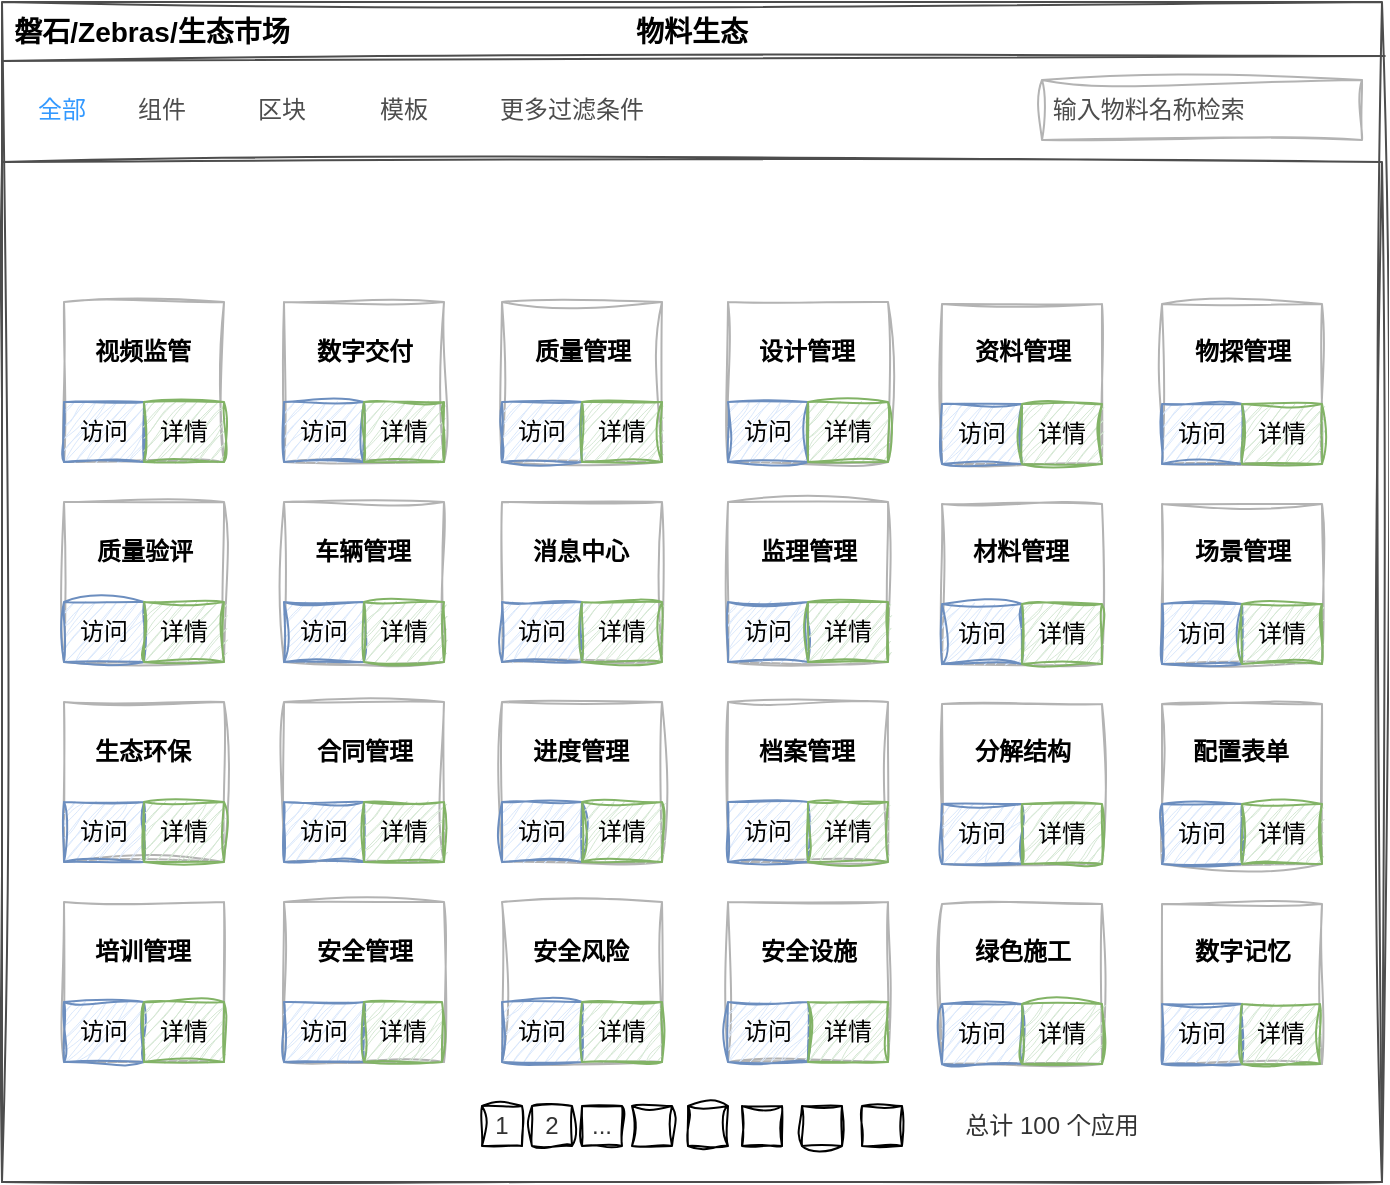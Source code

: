 <mxfile version="23.1.5" type="github">
  <diagram name="第 1 页" id="OyjIwlZL_Nj2LDqeHZL8">
    <mxGraphModel dx="1259" dy="702" grid="1" gridSize="10" guides="1" tooltips="1" connect="1" arrows="1" fold="1" page="1" pageScale="1" pageWidth="827" pageHeight="1169" math="0" shadow="0">
      <root>
        <mxCell id="0" />
        <mxCell id="1" parent="0" />
        <mxCell id="6N8xe3_TxVTpXBkaAM9S-1" value="" style="rounded=0;whiteSpace=wrap;html=1;fillColor=none;strokeColor=#4D4D4D;shadow=0;sketch=1;curveFitting=1;jiggle=2;" vertex="1" parent="1">
          <mxGeometry x="60" y="140" width="690" height="590" as="geometry" />
        </mxCell>
        <mxCell id="6N8xe3_TxVTpXBkaAM9S-2" value="" style="rounded=0;whiteSpace=wrap;html=1;fillColor=none;strokeColor=#4D4D4D;shadow=0;sketch=1;curveFitting=1;jiggle=2;" vertex="1" parent="1">
          <mxGeometry x="60" y="220" width="690" height="510" as="geometry" />
        </mxCell>
        <mxCell id="6N8xe3_TxVTpXBkaAM9S-4" value="物料生态" style="text;html=1;align=center;verticalAlign=middle;whiteSpace=wrap;rounded=0;fontSize=14;fontStyle=1;shadow=0;sketch=1;curveFitting=1;jiggle=2;" vertex="1" parent="1">
          <mxGeometry x="375" y="140" width="60" height="30" as="geometry" />
        </mxCell>
        <mxCell id="6N8xe3_TxVTpXBkaAM9S-5" value="磐石/Zebras/生态市场" style="text;html=1;align=center;verticalAlign=middle;whiteSpace=wrap;rounded=0;fontSize=14;fontStyle=1;shadow=0;sketch=1;curveFitting=1;jiggle=2;" vertex="1" parent="1">
          <mxGeometry x="60" y="140" width="150" height="30" as="geometry" />
        </mxCell>
        <mxCell id="6N8xe3_TxVTpXBkaAM9S-6" value="&lt;font color=&quot;#4d4d4d&quot;&gt;&amp;nbsp;输入物料名称检索&lt;/font&gt;" style="text;html=1;align=left;verticalAlign=middle;whiteSpace=wrap;rounded=0;strokeColor=#B3B3B3;shadow=0;sketch=1;curveFitting=1;jiggle=2;" vertex="1" parent="1">
          <mxGeometry x="580" y="179" width="160" height="30" as="geometry" />
        </mxCell>
        <mxCell id="6N8xe3_TxVTpXBkaAM9S-7" value="全部" style="text;html=1;align=center;verticalAlign=middle;whiteSpace=wrap;rounded=0;fontColor=#3399FF;shadow=0;sketch=1;curveFitting=1;jiggle=2;" vertex="1" parent="1">
          <mxGeometry x="60" y="179" width="60" height="30" as="geometry" />
        </mxCell>
        <mxCell id="6N8xe3_TxVTpXBkaAM9S-8" value="组件" style="text;html=1;align=center;verticalAlign=middle;whiteSpace=wrap;rounded=0;fontColor=#4D4D4D;shadow=0;sketch=1;curveFitting=1;jiggle=2;" vertex="1" parent="1">
          <mxGeometry x="120" y="179" width="40" height="30" as="geometry" />
        </mxCell>
        <mxCell id="6N8xe3_TxVTpXBkaAM9S-9" value="&lt;font&gt;区块&lt;/font&gt;" style="text;html=1;align=center;verticalAlign=middle;whiteSpace=wrap;rounded=0;shadow=0;fontColor=#4D4D4D;sketch=1;curveFitting=1;jiggle=2;" vertex="1" parent="1">
          <mxGeometry x="180" y="179" width="40" height="30" as="geometry" />
        </mxCell>
        <mxCell id="6N8xe3_TxVTpXBkaAM9S-10" value="&lt;font&gt;模板&lt;/font&gt;" style="text;html=1;align=center;verticalAlign=middle;whiteSpace=wrap;rounded=0;shadow=0;fontColor=#4D4D4D;sketch=1;curveFitting=1;jiggle=2;" vertex="1" parent="1">
          <mxGeometry x="241" y="179" width="40" height="30" as="geometry" />
        </mxCell>
        <mxCell id="6N8xe3_TxVTpXBkaAM9S-12" value="" style="whiteSpace=wrap;html=1;aspect=fixed;fillColor=none;shadow=0;fontColor=#333333;sketch=1;curveFitting=1;jiggle=2;" vertex="1" parent="1">
          <mxGeometry x="403" y="692" width="20" height="20" as="geometry" />
        </mxCell>
        <mxCell id="6N8xe3_TxVTpXBkaAM9S-13" value="" style="whiteSpace=wrap;html=1;aspect=fixed;fillColor=none;shadow=0;fontColor=#333333;sketch=1;curveFitting=1;jiggle=2;" vertex="1" parent="1">
          <mxGeometry x="375" y="692" width="20" height="20" as="geometry" />
        </mxCell>
        <mxCell id="6N8xe3_TxVTpXBkaAM9S-14" value="..." style="whiteSpace=wrap;html=1;aspect=fixed;fillColor=none;shadow=0;fontColor=#333333;sketch=1;curveFitting=1;jiggle=2;" vertex="1" parent="1">
          <mxGeometry x="350" y="692" width="20" height="20" as="geometry" />
        </mxCell>
        <mxCell id="6N8xe3_TxVTpXBkaAM9S-15" value="2" style="whiteSpace=wrap;html=1;aspect=fixed;fillColor=none;shadow=0;fontColor=#333333;sketch=1;curveFitting=1;jiggle=2;" vertex="1" parent="1">
          <mxGeometry x="325" y="692" width="20" height="20" as="geometry" />
        </mxCell>
        <mxCell id="6N8xe3_TxVTpXBkaAM9S-16" value="1" style="whiteSpace=wrap;html=1;aspect=fixed;fillColor=none;shadow=0;fontColor=#333333;sketch=1;curveFitting=1;jiggle=2;" vertex="1" parent="1">
          <mxGeometry x="300" y="692" width="20" height="20" as="geometry" />
        </mxCell>
        <mxCell id="6N8xe3_TxVTpXBkaAM9S-17" value="" style="whiteSpace=wrap;html=1;aspect=fixed;fillColor=none;shadow=0;fontColor=#333333;sketch=1;curveFitting=1;jiggle=2;" vertex="1" parent="1">
          <mxGeometry x="430" y="692" width="20" height="20" as="geometry" />
        </mxCell>
        <mxCell id="6N8xe3_TxVTpXBkaAM9S-18" value="" style="whiteSpace=wrap;html=1;aspect=fixed;fillColor=none;shadow=0;fontColor=#333333;sketch=1;curveFitting=1;jiggle=2;" vertex="1" parent="1">
          <mxGeometry x="460" y="692" width="20" height="20" as="geometry" />
        </mxCell>
        <mxCell id="6N8xe3_TxVTpXBkaAM9S-19" value="" style="whiteSpace=wrap;html=1;aspect=fixed;fillColor=none;shadow=0;fontColor=#333333;sketch=1;curveFitting=1;jiggle=2;" vertex="1" parent="1">
          <mxGeometry x="490" y="692" width="20" height="20" as="geometry" />
        </mxCell>
        <mxCell id="6N8xe3_TxVTpXBkaAM9S-20" value="总计 100 个应用" style="text;html=1;align=center;verticalAlign=middle;whiteSpace=wrap;rounded=0;shadow=0;fontColor=#333333;sketch=1;curveFitting=1;jiggle=2;" vertex="1" parent="1">
          <mxGeometry x="530" y="687" width="110" height="30" as="geometry" />
        </mxCell>
        <mxCell id="6N8xe3_TxVTpXBkaAM9S-21" value="" style="endArrow=none;html=1;rounded=0;entryX=1.002;entryY=0.034;entryDx=0;entryDy=0;entryPerimeter=0;exitX=0;exitY=0.75;exitDx=0;exitDy=0;strokeColor=#4D4D4D;shadow=0;sketch=1;curveFitting=1;jiggle=2;" edge="1" parent="1">
          <mxGeometry width="50" height="50" relative="1" as="geometry">
            <mxPoint x="60" y="169.5" as="sourcePoint" />
            <mxPoint x="751.38" y="167.06" as="targetPoint" />
          </mxGeometry>
        </mxCell>
        <mxCell id="6N8xe3_TxVTpXBkaAM9S-22" value="" style="whiteSpace=wrap;html=1;aspect=fixed;fillColor=none;strokeColor=#B3B3B3;sketch=1;curveFitting=1;jiggle=2;shadow=0;" vertex="1" parent="1">
          <mxGeometry x="91" y="290" width="80" height="80" as="geometry" />
        </mxCell>
        <mxCell id="6N8xe3_TxVTpXBkaAM9S-23" value="" style="whiteSpace=wrap;html=1;aspect=fixed;fillColor=none;strokeColor=#B3B3B3;sketch=1;curveFitting=1;jiggle=2;shadow=0;" vertex="1" parent="1">
          <mxGeometry x="201" y="290" width="80" height="80" as="geometry" />
        </mxCell>
        <mxCell id="6N8xe3_TxVTpXBkaAM9S-24" value="" style="whiteSpace=wrap;html=1;aspect=fixed;fillColor=none;strokeColor=#B3B3B3;sketch=1;curveFitting=1;jiggle=2;shadow=0;" vertex="1" parent="1">
          <mxGeometry x="91" y="390" width="80" height="80" as="geometry" />
        </mxCell>
        <mxCell id="6N8xe3_TxVTpXBkaAM9S-25" value="" style="whiteSpace=wrap;html=1;aspect=fixed;fillColor=none;strokeColor=#B3B3B3;sketch=1;curveFitting=1;jiggle=2;shadow=0;" vertex="1" parent="1">
          <mxGeometry x="201" y="390" width="80" height="80" as="geometry" />
        </mxCell>
        <mxCell id="6N8xe3_TxVTpXBkaAM9S-26" value="" style="whiteSpace=wrap;html=1;aspect=fixed;fillColor=none;strokeColor=#B3B3B3;sketch=1;curveFitting=1;jiggle=2;shadow=0;" vertex="1" parent="1">
          <mxGeometry x="91" y="490" width="80" height="80" as="geometry" />
        </mxCell>
        <mxCell id="6N8xe3_TxVTpXBkaAM9S-27" value="" style="whiteSpace=wrap;html=1;aspect=fixed;fillColor=none;strokeColor=#B3B3B3;sketch=1;curveFitting=1;jiggle=2;shadow=0;" vertex="1" parent="1">
          <mxGeometry x="91" y="590" width="80" height="80" as="geometry" />
        </mxCell>
        <mxCell id="6N8xe3_TxVTpXBkaAM9S-28" value="" style="whiteSpace=wrap;html=1;aspect=fixed;fillColor=none;strokeColor=#B3B3B3;sketch=1;curveFitting=1;jiggle=2;shadow=0;" vertex="1" parent="1">
          <mxGeometry x="201" y="490" width="80" height="80" as="geometry" />
        </mxCell>
        <mxCell id="6N8xe3_TxVTpXBkaAM9S-29" value="" style="whiteSpace=wrap;html=1;aspect=fixed;fillColor=none;strokeColor=#B3B3B3;sketch=1;curveFitting=1;jiggle=2;shadow=0;" vertex="1" parent="1">
          <mxGeometry x="201" y="590" width="80" height="80" as="geometry" />
        </mxCell>
        <mxCell id="6N8xe3_TxVTpXBkaAM9S-30" value="访问" style="rounded=0;whiteSpace=wrap;html=1;strokeColor=#6c8ebf;fillColor=#dae8fc;sketch=1;curveFitting=1;jiggle=2;shadow=0;" vertex="1" parent="1">
          <mxGeometry x="91" y="340" width="40" height="30" as="geometry" />
        </mxCell>
        <mxCell id="6N8xe3_TxVTpXBkaAM9S-31" value="详情" style="rounded=0;whiteSpace=wrap;html=1;strokeColor=#82b366;fillColor=#d5e8d4;sketch=1;curveFitting=1;jiggle=2;shadow=0;" vertex="1" parent="1">
          <mxGeometry x="131" y="340" width="40" height="30" as="geometry" />
        </mxCell>
        <mxCell id="6N8xe3_TxVTpXBkaAM9S-32" value="访问" style="rounded=0;whiteSpace=wrap;html=1;strokeColor=#6c8ebf;fillColor=#dae8fc;sketch=1;curveFitting=1;jiggle=2;shadow=0;" vertex="1" parent="1">
          <mxGeometry x="91" y="440" width="40" height="30" as="geometry" />
        </mxCell>
        <mxCell id="6N8xe3_TxVTpXBkaAM9S-33" value="详情" style="rounded=0;whiteSpace=wrap;html=1;strokeColor=#82b366;fillColor=#d5e8d4;sketch=1;curveFitting=1;jiggle=2;shadow=0;" vertex="1" parent="1">
          <mxGeometry x="131" y="440" width="40" height="30" as="geometry" />
        </mxCell>
        <mxCell id="6N8xe3_TxVTpXBkaAM9S-34" value="访问" style="rounded=0;whiteSpace=wrap;html=1;strokeColor=#6c8ebf;fillColor=#dae8fc;sketch=1;curveFitting=1;jiggle=2;shadow=0;" vertex="1" parent="1">
          <mxGeometry x="91" y="540" width="40" height="30" as="geometry" />
        </mxCell>
        <mxCell id="6N8xe3_TxVTpXBkaAM9S-35" value="详情" style="rounded=0;whiteSpace=wrap;html=1;strokeColor=#82b366;fillColor=#d5e8d4;sketch=1;curveFitting=1;jiggle=2;shadow=0;" vertex="1" parent="1">
          <mxGeometry x="131" y="540" width="40" height="30" as="geometry" />
        </mxCell>
        <mxCell id="6N8xe3_TxVTpXBkaAM9S-36" value="访问" style="rounded=0;whiteSpace=wrap;html=1;strokeColor=#6c8ebf;fillColor=#dae8fc;sketch=1;curveFitting=1;jiggle=2;shadow=0;" vertex="1" parent="1">
          <mxGeometry x="91" y="640" width="40" height="30" as="geometry" />
        </mxCell>
        <mxCell id="6N8xe3_TxVTpXBkaAM9S-37" value="详情" style="rounded=0;whiteSpace=wrap;html=1;strokeColor=#82b366;fillColor=#d5e8d4;sketch=1;curveFitting=1;jiggle=2;shadow=0;" vertex="1" parent="1">
          <mxGeometry x="131" y="640" width="40" height="30" as="geometry" />
        </mxCell>
        <mxCell id="6N8xe3_TxVTpXBkaAM9S-38" value="访问" style="rounded=0;whiteSpace=wrap;html=1;strokeColor=#6c8ebf;fillColor=#dae8fc;sketch=1;curveFitting=1;jiggle=2;shadow=0;" vertex="1" parent="1">
          <mxGeometry x="201" y="640" width="40" height="30" as="geometry" />
        </mxCell>
        <mxCell id="6N8xe3_TxVTpXBkaAM9S-39" value="详情" style="rounded=0;whiteSpace=wrap;html=1;strokeColor=#82b366;fillColor=#d5e8d4;sketch=1;curveFitting=1;jiggle=2;shadow=0;" vertex="1" parent="1">
          <mxGeometry x="241" y="640" width="39" height="30" as="geometry" />
        </mxCell>
        <mxCell id="6N8xe3_TxVTpXBkaAM9S-40" value="访问" style="rounded=0;whiteSpace=wrap;html=1;strokeColor=#6c8ebf;fillColor=#dae8fc;sketch=1;curveFitting=1;jiggle=2;shadow=0;" vertex="1" parent="1">
          <mxGeometry x="201" y="540" width="40" height="30" as="geometry" />
        </mxCell>
        <mxCell id="6N8xe3_TxVTpXBkaAM9S-41" value="详情" style="rounded=0;whiteSpace=wrap;html=1;strokeColor=#82b366;fillColor=#d5e8d4;sketch=1;curveFitting=1;jiggle=2;shadow=0;" vertex="1" parent="1">
          <mxGeometry x="241" y="540" width="40" height="30" as="geometry" />
        </mxCell>
        <mxCell id="6N8xe3_TxVTpXBkaAM9S-42" value="访问" style="rounded=0;whiteSpace=wrap;html=1;strokeColor=#6c8ebf;fillColor=#dae8fc;sketch=1;curveFitting=1;jiggle=2;shadow=0;" vertex="1" parent="1">
          <mxGeometry x="201" y="440" width="40" height="30" as="geometry" />
        </mxCell>
        <mxCell id="6N8xe3_TxVTpXBkaAM9S-43" value="详情" style="rounded=0;whiteSpace=wrap;html=1;strokeColor=#82b366;fillColor=#d5e8d4;sketch=1;curveFitting=1;jiggle=2;shadow=0;" vertex="1" parent="1">
          <mxGeometry x="241" y="440" width="40" height="30" as="geometry" />
        </mxCell>
        <mxCell id="6N8xe3_TxVTpXBkaAM9S-44" value="访问" style="rounded=0;whiteSpace=wrap;html=1;strokeColor=#6c8ebf;fillColor=#dae8fc;sketch=1;curveFitting=1;jiggle=2;shadow=0;" vertex="1" parent="1">
          <mxGeometry x="201" y="340" width="40" height="30" as="geometry" />
        </mxCell>
        <mxCell id="6N8xe3_TxVTpXBkaAM9S-45" value="详情" style="rounded=0;whiteSpace=wrap;html=1;strokeColor=#82b366;fillColor=#d5e8d4;sketch=1;curveFitting=1;jiggle=2;shadow=0;" vertex="1" parent="1">
          <mxGeometry x="241" y="340" width="40" height="30" as="geometry" />
        </mxCell>
        <mxCell id="6N8xe3_TxVTpXBkaAM9S-46" value="" style="whiteSpace=wrap;html=1;aspect=fixed;fillColor=none;strokeColor=#B3B3B3;sketch=1;curveFitting=1;jiggle=2;shadow=0;" vertex="1" parent="1">
          <mxGeometry x="310" y="290" width="80" height="80" as="geometry" />
        </mxCell>
        <mxCell id="6N8xe3_TxVTpXBkaAM9S-47" value="" style="whiteSpace=wrap;html=1;aspect=fixed;fillColor=none;strokeColor=#B3B3B3;sketch=1;curveFitting=1;jiggle=2;shadow=0;" vertex="1" parent="1">
          <mxGeometry x="423" y="290" width="80" height="80" as="geometry" />
        </mxCell>
        <mxCell id="6N8xe3_TxVTpXBkaAM9S-48" value="" style="whiteSpace=wrap;html=1;aspect=fixed;fillColor=none;strokeColor=#B3B3B3;sketch=1;curveFitting=1;jiggle=2;shadow=0;" vertex="1" parent="1">
          <mxGeometry x="310" y="390" width="80" height="80" as="geometry" />
        </mxCell>
        <mxCell id="6N8xe3_TxVTpXBkaAM9S-49" value="" style="whiteSpace=wrap;html=1;aspect=fixed;fillColor=none;strokeColor=#B3B3B3;sketch=1;curveFitting=1;jiggle=2;shadow=0;" vertex="1" parent="1">
          <mxGeometry x="423" y="390" width="80" height="80" as="geometry" />
        </mxCell>
        <mxCell id="6N8xe3_TxVTpXBkaAM9S-50" value="" style="whiteSpace=wrap;html=1;aspect=fixed;fillColor=none;strokeColor=#B3B3B3;sketch=1;curveFitting=1;jiggle=2;shadow=0;" vertex="1" parent="1">
          <mxGeometry x="310" y="490" width="80" height="80" as="geometry" />
        </mxCell>
        <mxCell id="6N8xe3_TxVTpXBkaAM9S-51" value="" style="whiteSpace=wrap;html=1;aspect=fixed;fillColor=none;strokeColor=#B3B3B3;sketch=1;curveFitting=1;jiggle=2;shadow=0;" vertex="1" parent="1">
          <mxGeometry x="310" y="590" width="80" height="80" as="geometry" />
        </mxCell>
        <mxCell id="6N8xe3_TxVTpXBkaAM9S-52" value="" style="whiteSpace=wrap;html=1;aspect=fixed;fillColor=none;strokeColor=#B3B3B3;sketch=1;curveFitting=1;jiggle=2;shadow=0;" vertex="1" parent="1">
          <mxGeometry x="423" y="490" width="80" height="80" as="geometry" />
        </mxCell>
        <mxCell id="6N8xe3_TxVTpXBkaAM9S-53" value="" style="whiteSpace=wrap;html=1;aspect=fixed;fillColor=none;strokeColor=#B3B3B3;sketch=1;curveFitting=1;jiggle=2;shadow=0;" vertex="1" parent="1">
          <mxGeometry x="423" y="590" width="80" height="80" as="geometry" />
        </mxCell>
        <mxCell id="6N8xe3_TxVTpXBkaAM9S-54" value="访问" style="rounded=0;whiteSpace=wrap;html=1;strokeColor=#6c8ebf;fillColor=#dae8fc;sketch=1;curveFitting=1;jiggle=2;shadow=0;" vertex="1" parent="1">
          <mxGeometry x="310" y="340" width="40" height="30" as="geometry" />
        </mxCell>
        <mxCell id="6N8xe3_TxVTpXBkaAM9S-55" value="详情" style="rounded=0;whiteSpace=wrap;html=1;strokeColor=#82b366;fillColor=#d5e8d4;sketch=1;curveFitting=1;jiggle=2;shadow=0;" vertex="1" parent="1">
          <mxGeometry x="350" y="340" width="40" height="30" as="geometry" />
        </mxCell>
        <mxCell id="6N8xe3_TxVTpXBkaAM9S-56" value="访问" style="rounded=0;whiteSpace=wrap;html=1;strokeColor=#6c8ebf;fillColor=#dae8fc;sketch=1;curveFitting=1;jiggle=2;shadow=0;" vertex="1" parent="1">
          <mxGeometry x="310" y="440" width="40" height="30" as="geometry" />
        </mxCell>
        <mxCell id="6N8xe3_TxVTpXBkaAM9S-57" value="详情" style="rounded=0;whiteSpace=wrap;html=1;strokeColor=#82b366;fillColor=#d5e8d4;sketch=1;curveFitting=1;jiggle=2;shadow=0;" vertex="1" parent="1">
          <mxGeometry x="350" y="440" width="40" height="30" as="geometry" />
        </mxCell>
        <mxCell id="6N8xe3_TxVTpXBkaAM9S-58" value="访问" style="rounded=0;whiteSpace=wrap;html=1;strokeColor=#6c8ebf;fillColor=#dae8fc;sketch=1;curveFitting=1;jiggle=2;shadow=0;" vertex="1" parent="1">
          <mxGeometry x="310" y="540" width="40" height="30" as="geometry" />
        </mxCell>
        <mxCell id="6N8xe3_TxVTpXBkaAM9S-59" value="详情" style="rounded=0;whiteSpace=wrap;html=1;strokeColor=#82b366;fillColor=#d5e8d4;sketch=1;curveFitting=1;jiggle=2;shadow=0;" vertex="1" parent="1">
          <mxGeometry x="350" y="540" width="40" height="30" as="geometry" />
        </mxCell>
        <mxCell id="6N8xe3_TxVTpXBkaAM9S-60" value="访问" style="rounded=0;whiteSpace=wrap;html=1;strokeColor=#6c8ebf;fillColor=#dae8fc;sketch=1;curveFitting=1;jiggle=2;shadow=0;" vertex="1" parent="1">
          <mxGeometry x="310" y="640" width="40" height="30" as="geometry" />
        </mxCell>
        <mxCell id="6N8xe3_TxVTpXBkaAM9S-61" value="详情" style="rounded=0;whiteSpace=wrap;html=1;strokeColor=#82b366;fillColor=#d5e8d4;sketch=1;curveFitting=1;jiggle=2;shadow=0;" vertex="1" parent="1">
          <mxGeometry x="350" y="640" width="40" height="30" as="geometry" />
        </mxCell>
        <mxCell id="6N8xe3_TxVTpXBkaAM9S-62" value="访问" style="rounded=0;whiteSpace=wrap;html=1;strokeColor=#6c8ebf;fillColor=#dae8fc;sketch=1;curveFitting=1;jiggle=2;shadow=0;" vertex="1" parent="1">
          <mxGeometry x="423" y="640" width="40" height="30" as="geometry" />
        </mxCell>
        <mxCell id="6N8xe3_TxVTpXBkaAM9S-63" value="详情" style="rounded=0;whiteSpace=wrap;html=1;strokeColor=#82b366;fillColor=#d5e8d4;sketch=1;curveFitting=1;jiggle=2;shadow=0;" vertex="1" parent="1">
          <mxGeometry x="463" y="640" width="40" height="30" as="geometry" />
        </mxCell>
        <mxCell id="6N8xe3_TxVTpXBkaAM9S-64" value="访问" style="rounded=0;whiteSpace=wrap;html=1;strokeColor=#6c8ebf;fillColor=#dae8fc;sketch=1;curveFitting=1;jiggle=2;shadow=0;" vertex="1" parent="1">
          <mxGeometry x="423" y="540" width="40" height="30" as="geometry" />
        </mxCell>
        <mxCell id="6N8xe3_TxVTpXBkaAM9S-65" value="详情" style="rounded=0;whiteSpace=wrap;html=1;strokeColor=#82b366;fillColor=#d5e8d4;sketch=1;curveFitting=1;jiggle=2;shadow=0;" vertex="1" parent="1">
          <mxGeometry x="463" y="540" width="40" height="30" as="geometry" />
        </mxCell>
        <mxCell id="6N8xe3_TxVTpXBkaAM9S-66" value="访问" style="rounded=0;whiteSpace=wrap;html=1;strokeColor=#6c8ebf;fillColor=#dae8fc;sketch=1;curveFitting=1;jiggle=2;shadow=0;" vertex="1" parent="1">
          <mxGeometry x="423" y="440" width="40" height="30" as="geometry" />
        </mxCell>
        <mxCell id="6N8xe3_TxVTpXBkaAM9S-67" value="详情" style="rounded=0;whiteSpace=wrap;html=1;strokeColor=#82b366;fillColor=#d5e8d4;sketch=1;curveFitting=1;jiggle=2;shadow=0;" vertex="1" parent="1">
          <mxGeometry x="463" y="440" width="40" height="30" as="geometry" />
        </mxCell>
        <mxCell id="6N8xe3_TxVTpXBkaAM9S-68" value="访问" style="rounded=0;whiteSpace=wrap;html=1;strokeColor=#6c8ebf;fillColor=#dae8fc;sketch=1;curveFitting=1;jiggle=2;shadow=0;" vertex="1" parent="1">
          <mxGeometry x="423" y="340" width="40" height="30" as="geometry" />
        </mxCell>
        <mxCell id="6N8xe3_TxVTpXBkaAM9S-69" value="详情" style="rounded=0;whiteSpace=wrap;html=1;strokeColor=#82b366;fillColor=#d5e8d4;sketch=1;curveFitting=1;jiggle=2;shadow=0;" vertex="1" parent="1">
          <mxGeometry x="463" y="340" width="40" height="30" as="geometry" />
        </mxCell>
        <mxCell id="6N8xe3_TxVTpXBkaAM9S-70" value="" style="whiteSpace=wrap;html=1;aspect=fixed;fillColor=none;strokeColor=#B3B3B3;sketch=1;curveFitting=1;jiggle=2;shadow=0;" vertex="1" parent="1">
          <mxGeometry x="530" y="291" width="80" height="80" as="geometry" />
        </mxCell>
        <mxCell id="6N8xe3_TxVTpXBkaAM9S-71" value="" style="whiteSpace=wrap;html=1;aspect=fixed;fillColor=none;strokeColor=#B3B3B3;sketch=1;curveFitting=1;jiggle=2;shadow=0;" vertex="1" parent="1">
          <mxGeometry x="640" y="291" width="80" height="80" as="geometry" />
        </mxCell>
        <mxCell id="6N8xe3_TxVTpXBkaAM9S-72" value="" style="whiteSpace=wrap;html=1;aspect=fixed;fillColor=none;strokeColor=#B3B3B3;sketch=1;curveFitting=1;jiggle=2;shadow=0;" vertex="1" parent="1">
          <mxGeometry x="530" y="391" width="80" height="80" as="geometry" />
        </mxCell>
        <mxCell id="6N8xe3_TxVTpXBkaAM9S-73" value="" style="whiteSpace=wrap;html=1;aspect=fixed;fillColor=none;strokeColor=#B3B3B3;sketch=1;curveFitting=1;jiggle=2;shadow=0;" vertex="1" parent="1">
          <mxGeometry x="640" y="391" width="80" height="80" as="geometry" />
        </mxCell>
        <mxCell id="6N8xe3_TxVTpXBkaAM9S-74" value="" style="whiteSpace=wrap;html=1;aspect=fixed;fillColor=none;strokeColor=#B3B3B3;sketch=1;curveFitting=1;jiggle=2;shadow=0;" vertex="1" parent="1">
          <mxGeometry x="530" y="491" width="80" height="80" as="geometry" />
        </mxCell>
        <mxCell id="6N8xe3_TxVTpXBkaAM9S-75" value="" style="whiteSpace=wrap;html=1;aspect=fixed;fillColor=none;strokeColor=#B3B3B3;sketch=1;curveFitting=1;jiggle=2;shadow=0;" vertex="1" parent="1">
          <mxGeometry x="530" y="591" width="80" height="80" as="geometry" />
        </mxCell>
        <mxCell id="6N8xe3_TxVTpXBkaAM9S-76" value="" style="whiteSpace=wrap;html=1;aspect=fixed;fillColor=none;strokeColor=#B3B3B3;sketch=1;curveFitting=1;jiggle=2;shadow=0;" vertex="1" parent="1">
          <mxGeometry x="640" y="491" width="80" height="80" as="geometry" />
        </mxCell>
        <mxCell id="6N8xe3_TxVTpXBkaAM9S-77" value="" style="whiteSpace=wrap;html=1;aspect=fixed;fillColor=none;strokeColor=#B3B3B3;sketch=1;curveFitting=1;jiggle=2;shadow=0;" vertex="1" parent="1">
          <mxGeometry x="640" y="591" width="80" height="80" as="geometry" />
        </mxCell>
        <mxCell id="6N8xe3_TxVTpXBkaAM9S-78" value="访问" style="rounded=0;whiteSpace=wrap;html=1;strokeColor=#6c8ebf;fillColor=#dae8fc;sketch=1;curveFitting=1;jiggle=2;shadow=0;" vertex="1" parent="1">
          <mxGeometry x="530" y="341" width="40" height="30" as="geometry" />
        </mxCell>
        <mxCell id="6N8xe3_TxVTpXBkaAM9S-79" value="详情" style="rounded=0;whiteSpace=wrap;html=1;strokeColor=#82b366;fillColor=#d5e8d4;sketch=1;curveFitting=1;jiggle=2;shadow=0;" vertex="1" parent="1">
          <mxGeometry x="570" y="341" width="40" height="30" as="geometry" />
        </mxCell>
        <mxCell id="6N8xe3_TxVTpXBkaAM9S-80" value="访问" style="rounded=0;whiteSpace=wrap;html=1;strokeColor=#6c8ebf;fillColor=#dae8fc;sketch=1;curveFitting=1;jiggle=2;shadow=0;" vertex="1" parent="1">
          <mxGeometry x="530" y="441" width="40" height="30" as="geometry" />
        </mxCell>
        <mxCell id="6N8xe3_TxVTpXBkaAM9S-81" value="详情" style="rounded=0;whiteSpace=wrap;html=1;strokeColor=#82b366;fillColor=#d5e8d4;sketch=1;curveFitting=1;jiggle=2;shadow=0;" vertex="1" parent="1">
          <mxGeometry x="570" y="441" width="40" height="30" as="geometry" />
        </mxCell>
        <mxCell id="6N8xe3_TxVTpXBkaAM9S-82" value="访问" style="rounded=0;whiteSpace=wrap;html=1;strokeColor=#6c8ebf;fillColor=#dae8fc;sketch=1;curveFitting=1;jiggle=2;shadow=0;" vertex="1" parent="1">
          <mxGeometry x="530" y="541" width="40" height="30" as="geometry" />
        </mxCell>
        <mxCell id="6N8xe3_TxVTpXBkaAM9S-83" value="详情" style="rounded=0;whiteSpace=wrap;html=1;strokeColor=#82b366;fillColor=#d5e8d4;sketch=1;curveFitting=1;jiggle=2;shadow=0;" vertex="1" parent="1">
          <mxGeometry x="570" y="541" width="40" height="30" as="geometry" />
        </mxCell>
        <mxCell id="6N8xe3_TxVTpXBkaAM9S-84" value="访问" style="rounded=0;whiteSpace=wrap;html=1;strokeColor=#6c8ebf;fillColor=#dae8fc;sketch=1;curveFitting=1;jiggle=2;shadow=0;" vertex="1" parent="1">
          <mxGeometry x="530" y="641" width="40" height="30" as="geometry" />
        </mxCell>
        <mxCell id="6N8xe3_TxVTpXBkaAM9S-85" value="详情" style="rounded=0;whiteSpace=wrap;html=1;strokeColor=#82b366;fillColor=#d5e8d4;sketch=1;curveFitting=1;jiggle=2;shadow=0;" vertex="1" parent="1">
          <mxGeometry x="570" y="641" width="40" height="30" as="geometry" />
        </mxCell>
        <mxCell id="6N8xe3_TxVTpXBkaAM9S-86" value="访问" style="rounded=0;whiteSpace=wrap;html=1;strokeColor=#6c8ebf;fillColor=#dae8fc;sketch=1;curveFitting=1;jiggle=2;shadow=0;" vertex="1" parent="1">
          <mxGeometry x="640" y="641" width="40" height="30" as="geometry" />
        </mxCell>
        <mxCell id="6N8xe3_TxVTpXBkaAM9S-87" value="详情" style="rounded=0;whiteSpace=wrap;html=1;strokeColor=#82b366;fillColor=#d5e8d4;sketch=1;curveFitting=1;jiggle=2;shadow=0;" vertex="1" parent="1">
          <mxGeometry x="680" y="641" width="39" height="30" as="geometry" />
        </mxCell>
        <mxCell id="6N8xe3_TxVTpXBkaAM9S-88" value="访问" style="rounded=0;whiteSpace=wrap;html=1;strokeColor=#6c8ebf;fillColor=#dae8fc;sketch=1;curveFitting=1;jiggle=2;shadow=0;" vertex="1" parent="1">
          <mxGeometry x="640" y="541" width="40" height="30" as="geometry" />
        </mxCell>
        <mxCell id="6N8xe3_TxVTpXBkaAM9S-89" value="详情" style="rounded=0;whiteSpace=wrap;html=1;strokeColor=#82b366;fillColor=#d5e8d4;sketch=1;curveFitting=1;jiggle=2;shadow=0;" vertex="1" parent="1">
          <mxGeometry x="680" y="541" width="40" height="30" as="geometry" />
        </mxCell>
        <mxCell id="6N8xe3_TxVTpXBkaAM9S-90" value="访问" style="rounded=0;whiteSpace=wrap;html=1;strokeColor=#6c8ebf;fillColor=#dae8fc;sketch=1;curveFitting=1;jiggle=2;shadow=0;" vertex="1" parent="1">
          <mxGeometry x="640" y="441" width="40" height="30" as="geometry" />
        </mxCell>
        <mxCell id="6N8xe3_TxVTpXBkaAM9S-91" value="详情" style="rounded=0;whiteSpace=wrap;html=1;strokeColor=#82b366;fillColor=#d5e8d4;sketch=1;curveFitting=1;jiggle=2;shadow=0;" vertex="1" parent="1">
          <mxGeometry x="680" y="441" width="40" height="30" as="geometry" />
        </mxCell>
        <mxCell id="6N8xe3_TxVTpXBkaAM9S-92" value="访问" style="rounded=0;whiteSpace=wrap;html=1;strokeColor=#6c8ebf;fillColor=#dae8fc;sketch=1;curveFitting=1;jiggle=2;shadow=0;" vertex="1" parent="1">
          <mxGeometry x="640" y="341" width="40" height="30" as="geometry" />
        </mxCell>
        <mxCell id="6N8xe3_TxVTpXBkaAM9S-93" value="详情" style="rounded=0;whiteSpace=wrap;html=1;strokeColor=#82b366;fillColor=#d5e8d4;sketch=1;curveFitting=1;jiggle=2;shadow=0;" vertex="1" parent="1">
          <mxGeometry x="680" y="341" width="40" height="30" as="geometry" />
        </mxCell>
        <mxCell id="6N8xe3_TxVTpXBkaAM9S-94" value="视频监管" style="text;html=1;align=center;verticalAlign=middle;whiteSpace=wrap;rounded=0;fontStyle=1;sketch=1;curveFitting=1;jiggle=2;shadow=0;" vertex="1" parent="1">
          <mxGeometry x="91" y="300" width="79" height="30" as="geometry" />
        </mxCell>
        <mxCell id="6N8xe3_TxVTpXBkaAM9S-95" value="数字交付" style="text;html=1;align=center;verticalAlign=middle;whiteSpace=wrap;rounded=0;fontStyle=1;sketch=1;curveFitting=1;jiggle=2;shadow=0;" vertex="1" parent="1">
          <mxGeometry x="202" y="300" width="79" height="30" as="geometry" />
        </mxCell>
        <mxCell id="6N8xe3_TxVTpXBkaAM9S-96" value="质量管理" style="text;html=1;align=center;verticalAlign=middle;whiteSpace=wrap;rounded=0;fontStyle=1;sketch=1;curveFitting=1;jiggle=2;shadow=0;" vertex="1" parent="1">
          <mxGeometry x="311" y="300" width="79" height="30" as="geometry" />
        </mxCell>
        <mxCell id="6N8xe3_TxVTpXBkaAM9S-97" value="设计管理" style="text;html=1;align=center;verticalAlign=middle;whiteSpace=wrap;rounded=0;fontStyle=1;sketch=1;curveFitting=1;jiggle=2;shadow=0;" vertex="1" parent="1">
          <mxGeometry x="423" y="300" width="79" height="30" as="geometry" />
        </mxCell>
        <mxCell id="6N8xe3_TxVTpXBkaAM9S-98" value="资料管理" style="text;html=1;align=center;verticalAlign=middle;whiteSpace=wrap;rounded=0;fontStyle=1;sketch=1;curveFitting=1;jiggle=2;shadow=0;" vertex="1" parent="1">
          <mxGeometry x="531" y="300" width="79" height="30" as="geometry" />
        </mxCell>
        <mxCell id="6N8xe3_TxVTpXBkaAM9S-99" value="物探管理" style="text;html=1;align=center;verticalAlign=middle;whiteSpace=wrap;rounded=0;fontStyle=1;sketch=1;curveFitting=1;jiggle=2;shadow=0;" vertex="1" parent="1">
          <mxGeometry x="641" y="300" width="79" height="30" as="geometry" />
        </mxCell>
        <mxCell id="6N8xe3_TxVTpXBkaAM9S-100" value="质量验评" style="text;html=1;align=center;verticalAlign=middle;whiteSpace=wrap;rounded=0;fontStyle=1;sketch=1;curveFitting=1;jiggle=2;shadow=0;" vertex="1" parent="1">
          <mxGeometry x="92" y="400" width="79" height="30" as="geometry" />
        </mxCell>
        <mxCell id="6N8xe3_TxVTpXBkaAM9S-101" value="车辆管理" style="text;html=1;align=center;verticalAlign=middle;whiteSpace=wrap;rounded=0;fontStyle=1;sketch=1;curveFitting=1;jiggle=2;shadow=0;" vertex="1" parent="1">
          <mxGeometry x="201" y="400" width="79" height="30" as="geometry" />
        </mxCell>
        <mxCell id="6N8xe3_TxVTpXBkaAM9S-102" value="消息中心" style="text;html=1;align=center;verticalAlign=middle;whiteSpace=wrap;rounded=0;fontStyle=1;sketch=1;curveFitting=1;jiggle=2;shadow=0;" vertex="1" parent="1">
          <mxGeometry x="310" y="400" width="79" height="30" as="geometry" />
        </mxCell>
        <mxCell id="6N8xe3_TxVTpXBkaAM9S-103" value="监理管理" style="text;html=1;align=center;verticalAlign=middle;whiteSpace=wrap;rounded=0;fontStyle=1;sketch=1;curveFitting=1;jiggle=2;shadow=0;" vertex="1" parent="1">
          <mxGeometry x="424" y="400" width="79" height="30" as="geometry" />
        </mxCell>
        <mxCell id="6N8xe3_TxVTpXBkaAM9S-104" value="材料管理" style="text;html=1;align=center;verticalAlign=middle;whiteSpace=wrap;rounded=0;fontStyle=1;sketch=1;curveFitting=1;jiggle=2;shadow=0;" vertex="1" parent="1">
          <mxGeometry x="530" y="400" width="79" height="30" as="geometry" />
        </mxCell>
        <mxCell id="6N8xe3_TxVTpXBkaAM9S-105" value="场景管理" style="text;html=1;align=center;verticalAlign=middle;whiteSpace=wrap;rounded=0;fontStyle=1;sketch=1;curveFitting=1;jiggle=2;shadow=0;" vertex="1" parent="1">
          <mxGeometry x="641" y="400" width="79" height="30" as="geometry" />
        </mxCell>
        <mxCell id="6N8xe3_TxVTpXBkaAM9S-106" value="生态环保" style="text;html=1;align=center;verticalAlign=middle;whiteSpace=wrap;rounded=0;fontStyle=1;sketch=1;curveFitting=1;jiggle=2;shadow=0;" vertex="1" parent="1">
          <mxGeometry x="91" y="500" width="79" height="30" as="geometry" />
        </mxCell>
        <mxCell id="6N8xe3_TxVTpXBkaAM9S-107" value="合同管理" style="text;html=1;align=center;verticalAlign=middle;whiteSpace=wrap;rounded=0;fontStyle=1;sketch=1;curveFitting=1;jiggle=2;shadow=0;" vertex="1" parent="1">
          <mxGeometry x="202" y="500" width="79" height="30" as="geometry" />
        </mxCell>
        <mxCell id="6N8xe3_TxVTpXBkaAM9S-108" value="进度管理" style="text;html=1;align=center;verticalAlign=middle;whiteSpace=wrap;rounded=0;fontStyle=1;sketch=1;curveFitting=1;jiggle=2;shadow=0;" vertex="1" parent="1">
          <mxGeometry x="310" y="500" width="79" height="30" as="geometry" />
        </mxCell>
        <mxCell id="6N8xe3_TxVTpXBkaAM9S-109" value="档案管理" style="text;html=1;align=center;verticalAlign=middle;whiteSpace=wrap;rounded=0;fontStyle=1;sketch=1;curveFitting=1;jiggle=2;shadow=0;" vertex="1" parent="1">
          <mxGeometry x="423" y="500" width="79" height="30" as="geometry" />
        </mxCell>
        <mxCell id="6N8xe3_TxVTpXBkaAM9S-110" value="分解结构" style="text;html=1;align=center;verticalAlign=middle;whiteSpace=wrap;rounded=0;fontStyle=1;sketch=1;curveFitting=1;jiggle=2;shadow=0;" vertex="1" parent="1">
          <mxGeometry x="531" y="500" width="79" height="30" as="geometry" />
        </mxCell>
        <mxCell id="6N8xe3_TxVTpXBkaAM9S-111" value="配置表单" style="text;html=1;align=center;verticalAlign=middle;whiteSpace=wrap;rounded=0;fontStyle=1;sketch=1;curveFitting=1;jiggle=2;shadow=0;" vertex="1" parent="1">
          <mxGeometry x="640" y="500" width="79" height="30" as="geometry" />
        </mxCell>
        <mxCell id="6N8xe3_TxVTpXBkaAM9S-112" value="培训管理" style="text;html=1;align=center;verticalAlign=middle;whiteSpace=wrap;rounded=0;fontStyle=1;sketch=1;curveFitting=1;jiggle=2;shadow=0;" vertex="1" parent="1">
          <mxGeometry x="91" y="600" width="79" height="30" as="geometry" />
        </mxCell>
        <mxCell id="6N8xe3_TxVTpXBkaAM9S-113" value="安全管理" style="text;html=1;align=center;verticalAlign=middle;whiteSpace=wrap;rounded=0;fontStyle=1;sketch=1;curveFitting=1;jiggle=2;shadow=0;" vertex="1" parent="1">
          <mxGeometry x="202" y="600" width="79" height="30" as="geometry" />
        </mxCell>
        <mxCell id="6N8xe3_TxVTpXBkaAM9S-114" value="安全风险" style="text;html=1;align=center;verticalAlign=middle;whiteSpace=wrap;rounded=0;fontStyle=1;sketch=1;curveFitting=1;jiggle=2;shadow=0;" vertex="1" parent="1">
          <mxGeometry x="310" y="600" width="79" height="30" as="geometry" />
        </mxCell>
        <mxCell id="6N8xe3_TxVTpXBkaAM9S-115" value="安全设施" style="text;html=1;align=center;verticalAlign=middle;whiteSpace=wrap;rounded=0;fontStyle=1;sketch=1;curveFitting=1;jiggle=2;shadow=0;" vertex="1" parent="1">
          <mxGeometry x="423.5" y="600" width="79" height="30" as="geometry" />
        </mxCell>
        <mxCell id="6N8xe3_TxVTpXBkaAM9S-116" value="绿色施工" style="text;html=1;align=center;verticalAlign=middle;whiteSpace=wrap;rounded=0;fontStyle=1;sketch=1;curveFitting=1;jiggle=2;shadow=0;" vertex="1" parent="1">
          <mxGeometry x="531" y="600" width="79" height="30" as="geometry" />
        </mxCell>
        <mxCell id="6N8xe3_TxVTpXBkaAM9S-117" value="数字记忆" style="text;html=1;align=center;verticalAlign=middle;whiteSpace=wrap;rounded=0;fontStyle=1;sketch=1;curveFitting=1;jiggle=2;shadow=0;" vertex="1" parent="1">
          <mxGeometry x="641" y="600" width="79" height="30" as="geometry" />
        </mxCell>
        <mxCell id="6N8xe3_TxVTpXBkaAM9S-118" value="&lt;font color=&quot;#4d4d4d&quot;&gt;更多过滤条件&lt;/font&gt;" style="text;html=1;align=center;verticalAlign=middle;whiteSpace=wrap;rounded=0;shadow=0;fontColor=#333333;sketch=1;curveFitting=1;jiggle=2;fillColor=none;strokeColor=none;" vertex="1" parent="1">
          <mxGeometry x="300" y="179" width="90" height="30" as="geometry" />
        </mxCell>
      </root>
    </mxGraphModel>
  </diagram>
</mxfile>

